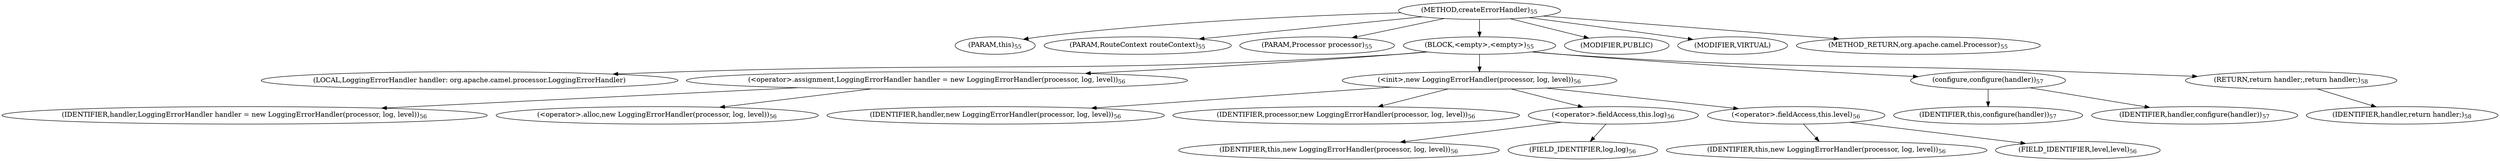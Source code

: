 digraph "createErrorHandler" {  
"129" [label = <(METHOD,createErrorHandler)<SUB>55</SUB>> ]
"16" [label = <(PARAM,this)<SUB>55</SUB>> ]
"130" [label = <(PARAM,RouteContext routeContext)<SUB>55</SUB>> ]
"131" [label = <(PARAM,Processor processor)<SUB>55</SUB>> ]
"132" [label = <(BLOCK,&lt;empty&gt;,&lt;empty&gt;)<SUB>55</SUB>> ]
"14" [label = <(LOCAL,LoggingErrorHandler handler: org.apache.camel.processor.LoggingErrorHandler)> ]
"133" [label = <(&lt;operator&gt;.assignment,LoggingErrorHandler handler = new LoggingErrorHandler(processor, log, level))<SUB>56</SUB>> ]
"134" [label = <(IDENTIFIER,handler,LoggingErrorHandler handler = new LoggingErrorHandler(processor, log, level))<SUB>56</SUB>> ]
"135" [label = <(&lt;operator&gt;.alloc,new LoggingErrorHandler(processor, log, level))<SUB>56</SUB>> ]
"136" [label = <(&lt;init&gt;,new LoggingErrorHandler(processor, log, level))<SUB>56</SUB>> ]
"13" [label = <(IDENTIFIER,handler,new LoggingErrorHandler(processor, log, level))<SUB>56</SUB>> ]
"137" [label = <(IDENTIFIER,processor,new LoggingErrorHandler(processor, log, level))<SUB>56</SUB>> ]
"138" [label = <(&lt;operator&gt;.fieldAccess,this.log)<SUB>56</SUB>> ]
"139" [label = <(IDENTIFIER,this,new LoggingErrorHandler(processor, log, level))<SUB>56</SUB>> ]
"140" [label = <(FIELD_IDENTIFIER,log,log)<SUB>56</SUB>> ]
"141" [label = <(&lt;operator&gt;.fieldAccess,this.level)<SUB>56</SUB>> ]
"142" [label = <(IDENTIFIER,this,new LoggingErrorHandler(processor, log, level))<SUB>56</SUB>> ]
"143" [label = <(FIELD_IDENTIFIER,level,level)<SUB>56</SUB>> ]
"144" [label = <(configure,configure(handler))<SUB>57</SUB>> ]
"15" [label = <(IDENTIFIER,this,configure(handler))<SUB>57</SUB>> ]
"145" [label = <(IDENTIFIER,handler,configure(handler))<SUB>57</SUB>> ]
"146" [label = <(RETURN,return handler;,return handler;)<SUB>58</SUB>> ]
"147" [label = <(IDENTIFIER,handler,return handler;)<SUB>58</SUB>> ]
"148" [label = <(MODIFIER,PUBLIC)> ]
"149" [label = <(MODIFIER,VIRTUAL)> ]
"150" [label = <(METHOD_RETURN,org.apache.camel.Processor)<SUB>55</SUB>> ]
  "129" -> "16" 
  "129" -> "130" 
  "129" -> "131" 
  "129" -> "132" 
  "129" -> "148" 
  "129" -> "149" 
  "129" -> "150" 
  "132" -> "14" 
  "132" -> "133" 
  "132" -> "136" 
  "132" -> "144" 
  "132" -> "146" 
  "133" -> "134" 
  "133" -> "135" 
  "136" -> "13" 
  "136" -> "137" 
  "136" -> "138" 
  "136" -> "141" 
  "138" -> "139" 
  "138" -> "140" 
  "141" -> "142" 
  "141" -> "143" 
  "144" -> "15" 
  "144" -> "145" 
  "146" -> "147" 
}
